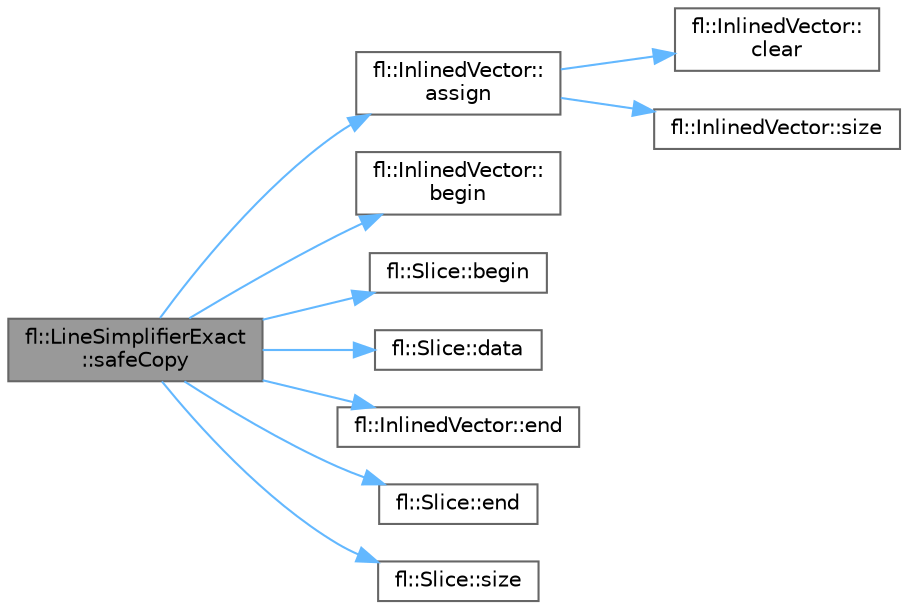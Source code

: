 digraph "fl::LineSimplifierExact::safeCopy"
{
 // INTERACTIVE_SVG=YES
 // LATEX_PDF_SIZE
  bgcolor="transparent";
  edge [fontname=Helvetica,fontsize=10,labelfontname=Helvetica,labelfontsize=10];
  node [fontname=Helvetica,fontsize=10,shape=box,height=0.2,width=0.4];
  rankdir="LR";
  Node1 [id="Node000001",label="fl::LineSimplifierExact\l::safeCopy",height=0.2,width=0.4,color="gray40", fillcolor="grey60", style="filled", fontcolor="black",tooltip=" "];
  Node1 -> Node2 [id="edge1_Node000001_Node000002",color="steelblue1",style="solid",tooltip=" "];
  Node2 [id="Node000002",label="fl::InlinedVector::\lassign",height=0.2,width=0.4,color="grey40", fillcolor="white", style="filled",URL="$da/d18/classfl_1_1_inlined_vector_a8fa29fd5512026e11a213df04fbf2c60.html#a8fa29fd5512026e11a213df04fbf2c60",tooltip=" "];
  Node2 -> Node3 [id="edge2_Node000002_Node000003",color="steelblue1",style="solid",tooltip=" "];
  Node3 [id="Node000003",label="fl::InlinedVector::\lclear",height=0.2,width=0.4,color="grey40", fillcolor="white", style="filled",URL="$da/d18/classfl_1_1_inlined_vector_ac47d09578b0bafb17d11591de41f2d75.html#ac47d09578b0bafb17d11591de41f2d75",tooltip=" "];
  Node2 -> Node4 [id="edge3_Node000002_Node000004",color="steelblue1",style="solid",tooltip=" "];
  Node4 [id="Node000004",label="fl::InlinedVector::size",height=0.2,width=0.4,color="grey40", fillcolor="white", style="filled",URL="$da/d18/classfl_1_1_inlined_vector_a806de76b75734f90b796979019be9c11.html#a806de76b75734f90b796979019be9c11",tooltip=" "];
  Node1 -> Node5 [id="edge4_Node000001_Node000005",color="steelblue1",style="solid",tooltip=" "];
  Node5 [id="Node000005",label="fl::InlinedVector::\lbegin",height=0.2,width=0.4,color="grey40", fillcolor="white", style="filled",URL="$da/d18/classfl_1_1_inlined_vector_a744b7b8d412ed4537a9268ec624a67f3.html#a744b7b8d412ed4537a9268ec624a67f3",tooltip=" "];
  Node1 -> Node6 [id="edge5_Node000001_Node000006",color="steelblue1",style="solid",tooltip=" "];
  Node6 [id="Node000006",label="fl::Slice::begin",height=0.2,width=0.4,color="grey40", fillcolor="white", style="filled",URL="$d8/de4/classfl_1_1_slice_a5643e1458d6fef0c8ae288c826c753f7.html#a5643e1458d6fef0c8ae288c826c753f7",tooltip=" "];
  Node1 -> Node7 [id="edge6_Node000001_Node000007",color="steelblue1",style="solid",tooltip=" "];
  Node7 [id="Node000007",label="fl::Slice::data",height=0.2,width=0.4,color="grey40", fillcolor="white", style="filled",URL="$d8/de4/classfl_1_1_slice_ab1d9efdc701eec91c7b89910cab46afe.html#ab1d9efdc701eec91c7b89910cab46afe",tooltip=" "];
  Node1 -> Node8 [id="edge7_Node000001_Node000008",color="steelblue1",style="solid",tooltip=" "];
  Node8 [id="Node000008",label="fl::InlinedVector::end",height=0.2,width=0.4,color="grey40", fillcolor="white", style="filled",URL="$da/d18/classfl_1_1_inlined_vector_a011314e11fddc6ffc67253a523879eaf.html#a011314e11fddc6ffc67253a523879eaf",tooltip=" "];
  Node1 -> Node9 [id="edge8_Node000001_Node000009",color="steelblue1",style="solid",tooltip=" "];
  Node9 [id="Node000009",label="fl::Slice::end",height=0.2,width=0.4,color="grey40", fillcolor="white", style="filled",URL="$d8/de4/classfl_1_1_slice_ad996524d051049afcd7b58f90e13902f.html#ad996524d051049afcd7b58f90e13902f",tooltip=" "];
  Node1 -> Node10 [id="edge9_Node000001_Node000010",color="steelblue1",style="solid",tooltip=" "];
  Node10 [id="Node000010",label="fl::Slice::size",height=0.2,width=0.4,color="grey40", fillcolor="white", style="filled",URL="$d8/de4/classfl_1_1_slice_ac58f0072a72c9466170b3bf931473dbe.html#ac58f0072a72c9466170b3bf931473dbe",tooltip=" "];
}
